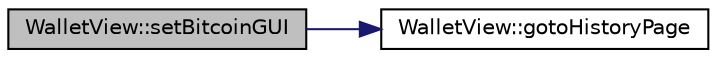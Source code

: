 digraph "WalletView::setBitcoinGUI"
{
  edge [fontname="Helvetica",fontsize="10",labelfontname="Helvetica",labelfontsize="10"];
  node [fontname="Helvetica",fontsize="10",shape=record];
  rankdir="LR";
  Node323 [label="WalletView::setBitcoinGUI",height=0.2,width=0.4,color="black", fillcolor="grey75", style="filled", fontcolor="black"];
  Node323 -> Node324 [color="midnightblue",fontsize="10",style="solid",fontname="Helvetica"];
  Node324 [label="WalletView::gotoHistoryPage",height=0.2,width=0.4,color="black", fillcolor="white", style="filled",URL="$class_wallet_view.html#a04b97e2623ac678e92111f1db14fde83",tooltip="Switch to history (transactions) page. "];
}

